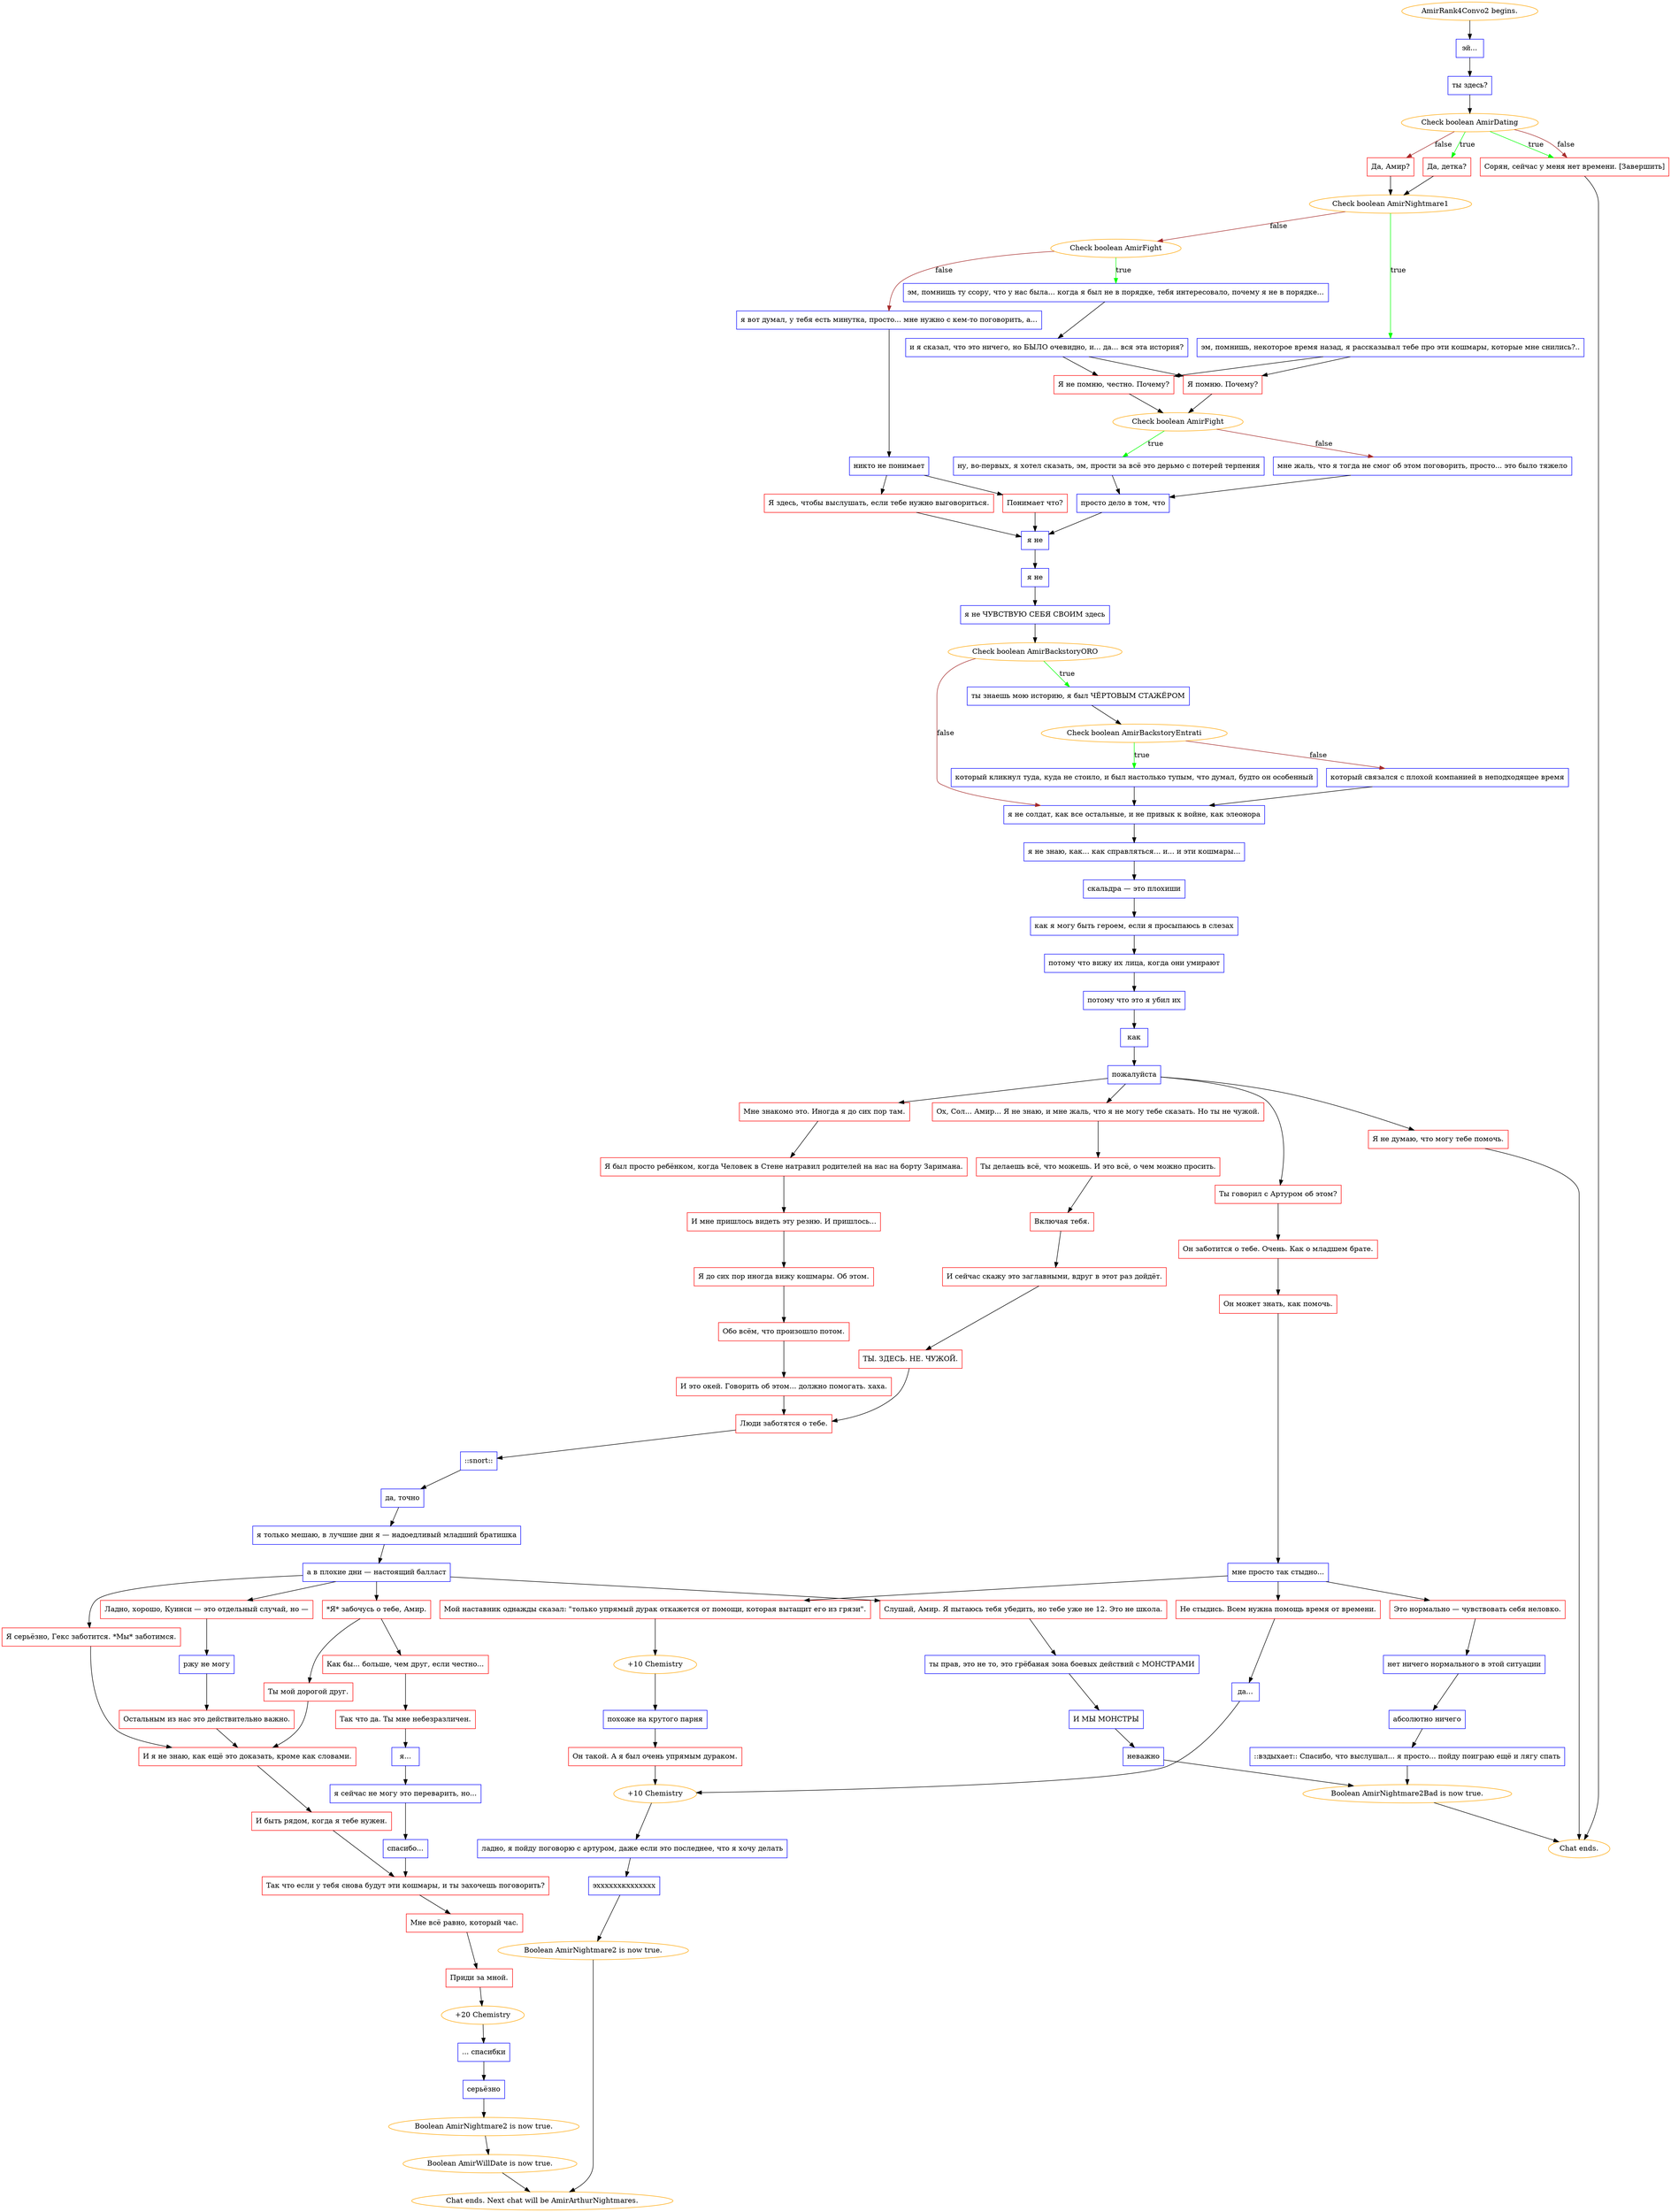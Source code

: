 digraph {
	"AmirRank4Convo2 begins." [color=orange];
		"AmirRank4Convo2 begins." -> j3679613901;
	j3679613901 [label="эй...",shape=box,color=blue];
		j3679613901 -> j900037952;
	j900037952 [label="ты здесь?",shape=box,color=blue];
		j900037952 -> j4198328266;
	j4198328266 [label="Check boolean AmirDating",color=orange];
		j4198328266 -> j1022108911 [label=true,color=green];
		j4198328266 -> j341924943 [label=true,color=green];
		j4198328266 -> j959139534 [label=false,color=brown];
		j4198328266 -> j341924943 [label=false,color=brown];
	j1022108911 [label="Да, детка?",shape=box,color=red];
		j1022108911 -> j3148491801;
	j341924943 [label="Сорян, сейчас у меня нет времени. [Завершить]",shape=box,color=red];
		j341924943 -> "Chat ends.";
	j959139534 [label="Да, Амир?",shape=box,color=red];
		j959139534 -> j3148491801;
	j3148491801 [label="Check boolean AmirNightmare1",color=orange];
		j3148491801 -> j1252164802 [label=true,color=green];
		j3148491801 -> j1636435483 [label=false,color=brown];
	"Chat ends." [color=orange];
	j1252164802 [label="эм, помнишь, некоторое время назад, я рассказывал тебе про эти кошмары, которые мне снились?..",shape=box,color=blue];
		j1252164802 -> j572720578;
		j1252164802 -> j2469082499;
	j1636435483 [label="Check boolean AmirFight",color=orange];
		j1636435483 -> j178355681 [label=true,color=green];
		j1636435483 -> j426586376 [label=false,color=brown];
	j572720578 [label="Я не помню, честно. Почему?",shape=box,color=red];
		j572720578 -> j2649027627;
	j2469082499 [label="Я помню. Почему?",shape=box,color=red];
		j2469082499 -> j2649027627;
	j178355681 [label="эм, помнишь ту ссору, что у нас была... когда я был не в порядке, тебя интересовало, почему я не в порядке...",shape=box,color=blue];
		j178355681 -> j1277030705;
	j426586376 [label="я вот думал, у тебя есть минутка, просто... мне нужно с кем-то поговорить, а...",shape=box,color=blue];
		j426586376 -> j206859491;
	j2649027627 [label="Check boolean AmirFight",color=orange];
		j2649027627 -> j1388962474 [label=true,color=green];
		j2649027627 -> j199502589 [label=false,color=brown];
	j1277030705 [label="и я сказал, что это ничего, но БЫЛО очевидно, и... да... вся эта история?",shape=box,color=blue];
		j1277030705 -> j572720578;
		j1277030705 -> j2469082499;
	j206859491 [label="никто не понимает",shape=box,color=blue];
		j206859491 -> j2908848368;
		j206859491 -> j2397055363;
	j1388962474 [label="ну, во-первых, я хотел сказать, эм, прости за всё это дерьмо с потерей терпения",shape=box,color=blue];
		j1388962474 -> j2585150876;
	j199502589 [label="мне жаль, что я тогда не смог об этом поговорить, просто... это было тяжело",shape=box,color=blue];
		j199502589 -> j2585150876;
	j2908848368 [label="Понимает что?",shape=box,color=red];
		j2908848368 -> j3300191455;
	j2397055363 [label="Я здесь, чтобы выслушать, если тебе нужно выговориться.",shape=box,color=red];
		j2397055363 -> j3300191455;
	j2585150876 [label="просто дело в том, что",shape=box,color=blue];
		j2585150876 -> j3300191455;
	j3300191455 [label="я не",shape=box,color=blue];
		j3300191455 -> j819785849;
	j819785849 [label="я не",shape=box,color=blue];
		j819785849 -> j2028042105;
	j2028042105 [label="я не ЧУВСТВУЮ СЕБЯ СВОИМ здесь",shape=box,color=blue];
		j2028042105 -> j608868248;
	j608868248 [label="Check boolean AmirBackstoryORO",color=orange];
		j608868248 -> j692736841 [label=true,color=green];
		j608868248 -> j1629906203 [label=false,color=brown];
	j692736841 [label="ты знаешь мою историю, я был ЧЁРТОВЫМ СТАЖЁРОМ",shape=box,color=blue];
		j692736841 -> j3921040561;
	j1629906203 [label="я не солдат, как все остальные, и не привык к войне, как элеонора",shape=box,color=blue];
		j1629906203 -> j680956334;
	j3921040561 [label="Check boolean AmirBackstoryEntrati",color=orange];
		j3921040561 -> j986054329 [label=true,color=green];
		j3921040561 -> j541667964 [label=false,color=brown];
	j680956334 [label="я не знаю, как... как справляться... и... и эти кошмары...",shape=box,color=blue];
		j680956334 -> j2600023754;
	j986054329 [label="который кликнул туда, куда не стоило, и был настолько тупым, что думал, будто он особенный",shape=box,color=blue];
		j986054329 -> j1629906203;
	j541667964 [label="который связался с плохой компанией в неподходящее время",shape=box,color=blue];
		j541667964 -> j1629906203;
	j2600023754 [label="скальдра — это плохиши",shape=box,color=blue];
		j2600023754 -> j3898491665;
	j3898491665 [label="как я могу быть героем, если я просыпаюсь в слезах",shape=box,color=blue];
		j3898491665 -> j3975368404;
	j3975368404 [label="потому что вижу их лица, когда они умирают",shape=box,color=blue];
		j3975368404 -> j185688278;
	j185688278 [label="потому что это я убил их",shape=box,color=blue];
		j185688278 -> j109292077;
	j109292077 [label="как",shape=box,color=blue];
		j109292077 -> j3856583756;
	j3856583756 [label="пожалуйста",shape=box,color=blue];
		j3856583756 -> j3374723559;
		j3856583756 -> j104467758;
		j3856583756 -> j4249669618;
		j3856583756 -> j3787363188;
	j3374723559 [label="Ох, Сол... Амир... Я не знаю, и мне жаль, что я не могу тебе сказать. Но ты не чужой.",shape=box,color=red];
		j3374723559 -> j943111061;
	j104467758 [label="Мне знакомо это. Иногда я до сих пор там.",shape=box,color=red];
		j104467758 -> j1498594623;
	j4249669618 [label="Ты говорил с Артуром об этом?",shape=box,color=red];
		j4249669618 -> j33200514;
	j3787363188 [label="Я не думаю, что могу тебе помочь.",shape=box,color=red];
		j3787363188 -> "Chat ends.";
	j943111061 [label="Ты делаешь всё, что можешь. И это всё, о чем можно просить.",shape=box,color=red];
		j943111061 -> j523336117;
	j1498594623 [label="Я был просто ребёнком, когда Человек в Стене натравил родителей на нас на борту Заримана.",shape=box,color=red];
		j1498594623 -> j2442295501;
	j33200514 [label="Он заботится о тебе. Очень. Как о младшем брате.",shape=box,color=red];
		j33200514 -> j4131735279;
	j523336117 [label="Включая тебя.",shape=box,color=red];
		j523336117 -> j2619223670;
	j2442295501 [label="И мне пришлось видеть эту резню. И пришлось...",shape=box,color=red];
		j2442295501 -> j1612952528;
	j4131735279 [label="Он может знать, как помочь.",shape=box,color=red];
		j4131735279 -> j696837982;
	j2619223670 [label="И сейчас скажу это заглавными, вдруг в этот раз дойдёт.",shape=box,color=red];
		j2619223670 -> j2194324563;
	j1612952528 [label="Я до сих пор иногда вижу кошмары. Об этом.",shape=box,color=red];
		j1612952528 -> j474763036;
	j696837982 [label="мне просто так стыдно...",shape=box,color=blue];
		j696837982 -> j2544057973;
		j696837982 -> j1870565390;
		j696837982 -> j3005363398;
	j2194324563 [label="ТЫ. ЗДЕСЬ. НЕ. ЧУЖОЙ.",shape=box,color=red];
		j2194324563 -> j210671820;
	j474763036 [label="Обо всём, что произошло потом.",shape=box,color=red];
		j474763036 -> j126099294;
	j2544057973 [label="Не стыдись. Всем нужна помощь время от времени.",shape=box,color=red];
		j2544057973 -> j2851589832;
	j1870565390 [label="Мой наставник однажды сказал: \"только упрямый дурак откажется от помощи, которая вытащит его из грязи\".",shape=box,color=red];
		j1870565390 -> j1045138759;
	j3005363398 [label="Это нормально — чувствовать себя неловко.",shape=box,color=red];
		j3005363398 -> j2318541563;
	j210671820 [label="Люди заботятся о тебе.",shape=box,color=red];
		j210671820 -> j4172078945;
	j126099294 [label="И это окей. Говорить об этом... должно помогать. хаха.",shape=box,color=red];
		j126099294 -> j210671820;
	j2851589832 [label="да...",shape=box,color=blue];
		j2851589832 -> j3359862773;
	j1045138759 [label="+10 Chemistry",color=orange];
		j1045138759 -> j950047114;
	j2318541563 [label="нет ничего нормального в этой ситуации",shape=box,color=blue];
		j2318541563 -> j1913713417;
	j4172078945 [label="::snort::",shape=box,color=blue];
		j4172078945 -> j2275915825;
	j3359862773 [label="+10 Chemistry",color=orange];
		j3359862773 -> j1394299473;
	j950047114 [label="похоже на крутого парня",shape=box,color=blue];
		j950047114 -> j770769518;
	j1913713417 [label="абсолютно ничего",shape=box,color=blue];
		j1913713417 -> j2494333486;
	j2275915825 [label="да, точно",shape=box,color=blue];
		j2275915825 -> j1997049191;
	j1394299473 [label="ладно, я пойду поговорю с артуром, даже если это последнее, что я хочу делать",shape=box,color=blue];
		j1394299473 -> j1614874304;
	j770769518 [label="Он такой. А я был очень упрямым дураком.",shape=box,color=red];
		j770769518 -> j3359862773;
	j2494333486 [label="::вздыхает:: Спасибо, что выслушал... я просто... пойду поиграю ещё и лягу спать",shape=box,color=blue];
		j2494333486 -> j1562549570;
	j1997049191 [label="я только мешаю, в лучшие дни я — надоедливый младший братишка",shape=box,color=blue];
		j1997049191 -> j1174956053;
	j1614874304 [label="эххххххкххххххх",shape=box,color=blue];
		j1614874304 -> j1383105354;
	j1562549570 [label="Boolean AmirNightmare2Bad is now true.",color=orange];
		j1562549570 -> "Chat ends.";
	j1174956053 [label="а в плохие дни — настоящий балласт",shape=box,color=blue];
		j1174956053 -> j3308964674;
		j1174956053 -> j845043055;
		j1174956053 -> j1103075019;
		j1174956053 -> j1340161676;
	j1383105354 [label="Boolean AmirNightmare2 is now true.",color=orange];
		j1383105354 -> "Chat ends. Next chat will be AmirArthurNightmares.";
	j3308964674 [label="*Я* забочусь о тебе, Амир.",shape=box,color=red];
		j3308964674 -> j1768993104;
		j3308964674 -> j285570448;
	j845043055 [label="Я серьёзно, Гекс заботится. *Мы* заботимся.",shape=box,color=red];
		j845043055 -> j2237520508;
	j1103075019 [label="Ладно, хорошо, Куинси — это отдельный случай, но —",shape=box,color=red];
		j1103075019 -> j1599418406;
	j1340161676 [label="Слушай, Амир. Я пытаюсь тебя убедить, но тебе уже не 12. Это не школа.",shape=box,color=red];
		j1340161676 -> j2660449809;
	"Chat ends. Next chat will be AmirArthurNightmares." [color=orange];
	j1768993104 [label="Как бы... больше, чем друг, если честно...",shape=box,color=red];
		j1768993104 -> j2378125381;
	j285570448 [label="Ты мой дорогой друг.",shape=box,color=red];
		j285570448 -> j2237520508;
	j2237520508 [label="И я не знаю, как ещё это доказать, кроме как словами.",shape=box,color=red];
		j2237520508 -> j3044752869;
	j1599418406 [label="ржу не могу",shape=box,color=blue];
		j1599418406 -> j2844721071;
	j2660449809 [label="ты прав, это не то, это грёбаная зона боевых действий с МОНСТРАМИ",shape=box,color=blue];
		j2660449809 -> j2509814376;
	j2378125381 [label="Так что да. Ты мне небезразличен.",shape=box,color=red];
		j2378125381 -> j1343832383;
	j3044752869 [label="И быть рядом, когда я тебе нужен.",shape=box,color=red];
		j3044752869 -> j2490940836;
	j2844721071 [label="Остальным из нас это действительно важно.",shape=box,color=red];
		j2844721071 -> j2237520508;
	j2509814376 [label="И МЫ МОНСТРЫ",shape=box,color=blue];
		j2509814376 -> j1098021556;
	j1343832383 [label="я...",shape=box,color=blue];
		j1343832383 -> j3262133860;
	j2490940836 [label="Так что если у тебя снова будут эти кошмары, и ты захочешь поговорить?",shape=box,color=red];
		j2490940836 -> j1109315887;
	j1098021556 [label="неважно",shape=box,color=blue];
		j1098021556 -> j1562549570;
	j3262133860 [label="я сейчас не могу это переварить, но...",shape=box,color=blue];
		j3262133860 -> j2625554205;
	j1109315887 [label="Мне всё равно, который час.",shape=box,color=red];
		j1109315887 -> j1831139313;
	j2625554205 [label="спасибо...",shape=box,color=blue];
		j2625554205 -> j2490940836;
	j1831139313 [label="Приди за мной.",shape=box,color=red];
		j1831139313 -> j1233220370;
	j1233220370 [label="+20 Chemistry",color=orange];
		j1233220370 -> j2727998934;
	j2727998934 [label="... спасибки",shape=box,color=blue];
		j2727998934 -> j1881283815;
	j1881283815 [label="серьёзно",shape=box,color=blue];
		j1881283815 -> j3177060518;
	j3177060518 [label="Boolean AmirNightmare2 is now true.",color=orange];
		j3177060518 -> j3288321523;
	j3288321523 [label="Boolean AmirWillDate is now true.",color=orange];
		j3288321523 -> "Chat ends. Next chat will be AmirArthurNightmares.";
}